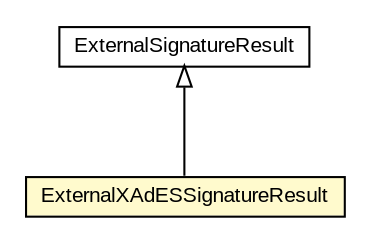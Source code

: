#!/usr/local/bin/dot
#
# Class diagram 
# Generated by UMLGraph version R5_6-24-gf6e263 (http://www.umlgraph.org/)
#

digraph G {
	edge [fontname="arial",fontsize=10,labelfontname="arial",labelfontsize=10];
	node [fontname="arial",fontsize=10,shape=plaintext];
	nodesep=0.25;
	ranksep=0.5;
	// eu.europa.esig.dss.signature.ExternalXAdESSignatureResult
	c359143 [label=<<table title="eu.europa.esig.dss.signature.ExternalXAdESSignatureResult" border="0" cellborder="1" cellspacing="0" cellpadding="2" port="p" bgcolor="lemonChiffon" href="./ExternalXAdESSignatureResult.html">
		<tr><td><table border="0" cellspacing="0" cellpadding="1">
<tr><td align="center" balign="center"> ExternalXAdESSignatureResult </td></tr>
		</table></td></tr>
		</table>>, URL="./ExternalXAdESSignatureResult.html", fontname="arial", fontcolor="black", fontsize=10.0];
	// eu.europa.esig.dss.signature.ExternalSignatureResult
	c359144 [label=<<table title="eu.europa.esig.dss.signature.ExternalSignatureResult" border="0" cellborder="1" cellspacing="0" cellpadding="2" port="p" href="./ExternalSignatureResult.html">
		<tr><td><table border="0" cellspacing="0" cellpadding="1">
<tr><td align="center" balign="center"> ExternalSignatureResult </td></tr>
		</table></td></tr>
		</table>>, URL="./ExternalSignatureResult.html", fontname="arial", fontcolor="black", fontsize=10.0];
	//eu.europa.esig.dss.signature.ExternalXAdESSignatureResult extends eu.europa.esig.dss.signature.ExternalSignatureResult
	c359144:p -> c359143:p [dir=back,arrowtail=empty];
}

